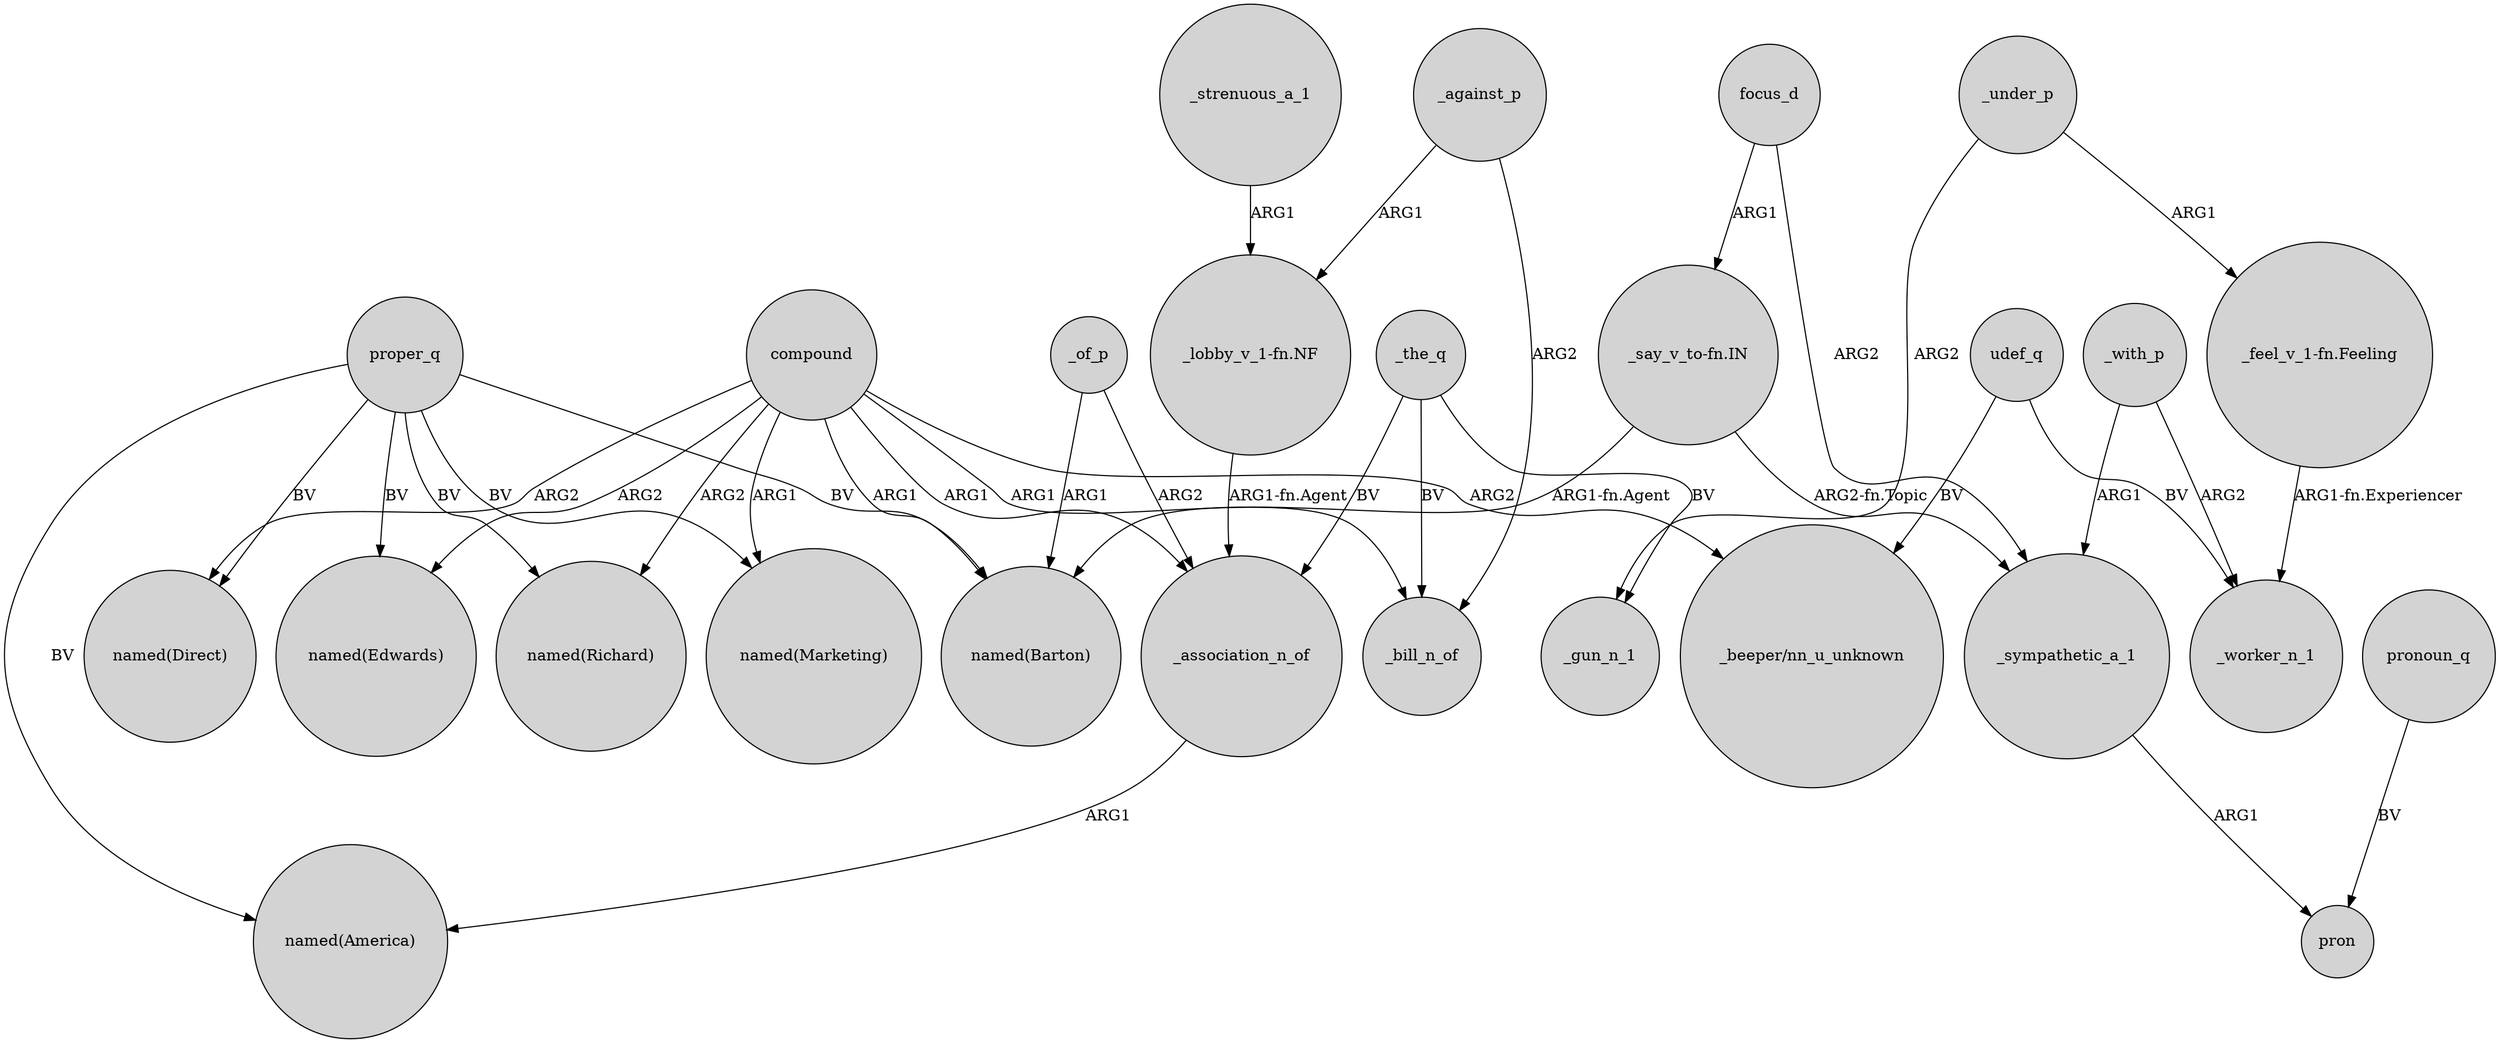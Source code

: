 digraph {
	node [shape=circle style=filled]
	_strenuous_a_1 -> "_lobby_v_1-fn.NF" [label=ARG1]
	_the_q -> _bill_n_of [label=BV]
	_with_p -> _sympathetic_a_1 [label=ARG1]
	proper_q -> "named(Marketing)" [label=BV]
	compound -> _bill_n_of [label=ARG1]
	"_say_v_to-fn.IN" -> "named(Barton)" [label="ARG1-fn.Agent"]
	_against_p -> "_lobby_v_1-fn.NF" [label=ARG1]
	proper_q -> "named(Direct)" [label=BV]
	compound -> "named(Richard)" [label=ARG2]
	udef_q -> _worker_n_1 [label=BV]
	compound -> "named(Direct)" [label=ARG2]
	"_feel_v_1-fn.Feeling" -> _worker_n_1 [label="ARG1-fn.Experiencer"]
	_the_q -> _gun_n_1 [label=BV]
	proper_q -> "named(Barton)" [label=BV]
	_association_n_of -> "named(America)" [label=ARG1]
	focus_d -> _sympathetic_a_1 [label=ARG2]
	compound -> "_beeper/nn_u_unknown" [label=ARG2]
	compound -> "named(Edwards)" [label=ARG2]
	_with_p -> _worker_n_1 [label=ARG2]
	pronoun_q -> pron [label=BV]
	_under_p -> _gun_n_1 [label=ARG2]
	compound -> "named(Barton)" [label=ARG1]
	proper_q -> "named(Richard)" [label=BV]
	"_say_v_to-fn.IN" -> _sympathetic_a_1 [label="ARG2-fn.Topic"]
	udef_q -> "_beeper/nn_u_unknown" [label=BV]
	_under_p -> "_feel_v_1-fn.Feeling" [label=ARG1]
	_the_q -> _association_n_of [label=BV]
	_sympathetic_a_1 -> pron [label=ARG1]
	"_lobby_v_1-fn.NF" -> _association_n_of [label="ARG1-fn.Agent"]
	proper_q -> "named(Edwards)" [label=BV]
	_of_p -> _association_n_of [label=ARG2]
	_against_p -> _bill_n_of [label=ARG2]
	compound -> "named(Marketing)" [label=ARG1]
	compound -> _association_n_of [label=ARG1]
	proper_q -> "named(America)" [label=BV]
	_of_p -> "named(Barton)" [label=ARG1]
	focus_d -> "_say_v_to-fn.IN" [label=ARG1]
}
